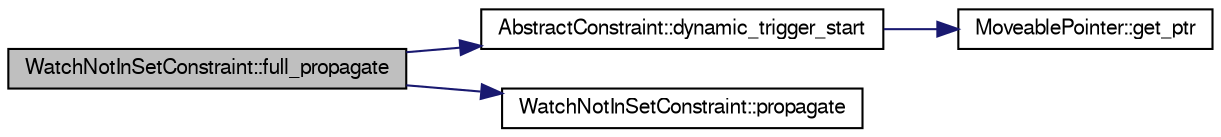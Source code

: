 digraph G
{
  edge [fontname="FreeSans",fontsize="10",labelfontname="FreeSans",labelfontsize="10"];
  node [fontname="FreeSans",fontsize="10",shape=record];
  rankdir=LR;
  Node1 [label="WatchNotInSetConstraint::full_propagate",height=0.2,width=0.4,color="black", fillcolor="grey75", style="filled" fontcolor="black"];
  Node1 -> Node2 [color="midnightblue",fontsize="10",style="solid",fontname="FreeSans"];
  Node2 [label="AbstractConstraint::dynamic_trigger_start",height=0.2,width=0.4,color="black", fillcolor="white", style="filled",URL="$class_abstract_constraint.html#471743522a004357a9c4501a1a45b112",tooltip="Returns a point to the first dynamic trigger of the constraint."];
  Node2 -> Node3 [color="midnightblue",fontsize="10",style="solid",fontname="FreeSans"];
  Node3 [label="MoveablePointer::get_ptr",height=0.2,width=0.4,color="black", fillcolor="white", style="filled",URL="$class_moveable_pointer.html#22fe71f26133d84eb56c05e900d76c12",tooltip="Returns the pointer."];
  Node1 -> Node4 [color="midnightblue",fontsize="10",style="solid",fontname="FreeSans"];
  Node4 [label="WatchNotInSetConstraint::propagate",height=0.2,width=0.4,color="black", fillcolor="white", style="filled",URL="$struct_watch_not_in_set_constraint.html#a4a11d7faee0fdb941d02f73f0c6bcf7",tooltip="Iterative propagation function."];
}
